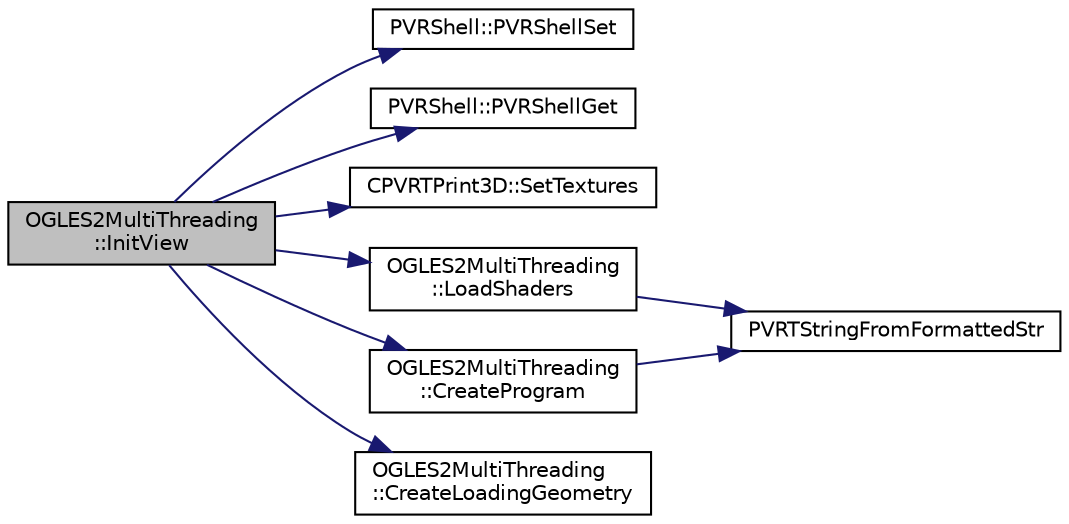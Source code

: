 digraph "OGLES2MultiThreading::InitView"
{
  edge [fontname="Helvetica",fontsize="10",labelfontname="Helvetica",labelfontsize="10"];
  node [fontname="Helvetica",fontsize="10",shape=record];
  rankdir="LR";
  Node1 [label="OGLES2MultiThreading\l::InitView",height=0.2,width=0.4,color="black", fillcolor="grey75", style="filled", fontcolor="black"];
  Node1 -> Node2 [color="midnightblue",fontsize="10",style="solid",fontname="Helvetica"];
  Node2 [label="PVRShell::PVRShellSet",height=0.2,width=0.4,color="black", fillcolor="white", style="filled",URL="$class_p_v_r_shell.html#afe4052dde87d659948defdd63529eee6",tooltip="This function is used to pass preferences to the PVRShell. If used, this function must be called from..."];
  Node1 -> Node3 [color="midnightblue",fontsize="10",style="solid",fontname="Helvetica"];
  Node3 [label="PVRShell::PVRShellGet",height=0.2,width=0.4,color="black", fillcolor="white", style="filled",URL="$class_p_v_r_shell.html#ad58b00376cdae7a8aeea41fc17367bfd",tooltip="This function is used to get parameters from the PVRShell. It can be called from anywhere in the prog..."];
  Node1 -> Node4 [color="midnightblue",fontsize="10",style="solid",fontname="Helvetica"];
  Node4 [label="CPVRTPrint3D::SetTextures",height=0.2,width=0.4,color="black", fillcolor="white", style="filled",URL="$class_c_p_v_r_t_print3_d.html#a83a1fbe0a34d14a6a0d206b1e555dda7",tooltip="Initialization and texture upload of default font data. Should be called only once for a Print3D obje..."];
  Node1 -> Node5 [color="midnightblue",fontsize="10",style="solid",fontname="Helvetica"];
  Node5 [label="OGLES2MultiThreading\l::LoadShaders",height=0.2,width=0.4,color="black", fillcolor="white", style="filled",URL="$class_o_g_l_e_s2_multi_threading.html#a8e1ddaa0bbfb8003f8b2b9973e4b1630"];
  Node5 -> Node6 [color="midnightblue",fontsize="10",style="solid",fontname="Helvetica"];
  Node6 [label="PVRTStringFromFormattedStr",height=0.2,width=0.4,color="black", fillcolor="white", style="filled",URL="$_p_v_r_t_string_8h.html#ac71767fc5f1a47c1a4c4b312cac29488"];
  Node1 -> Node7 [color="midnightblue",fontsize="10",style="solid",fontname="Helvetica"];
  Node7 [label="OGLES2MultiThreading\l::CreateProgram",height=0.2,width=0.4,color="black", fillcolor="white", style="filled",URL="$class_o_g_l_e_s2_multi_threading.html#ab9fc8781287b3c5315cbff37c9f366df"];
  Node7 -> Node6 [color="midnightblue",fontsize="10",style="solid",fontname="Helvetica"];
  Node1 -> Node8 [color="midnightblue",fontsize="10",style="solid",fontname="Helvetica"];
  Node8 [label="OGLES2MultiThreading\l::CreateLoadingGeometry",height=0.2,width=0.4,color="black", fillcolor="white", style="filled",URL="$class_o_g_l_e_s2_multi_threading.html#a260625f6c1a4288ab3ac030e3b710615"];
}
